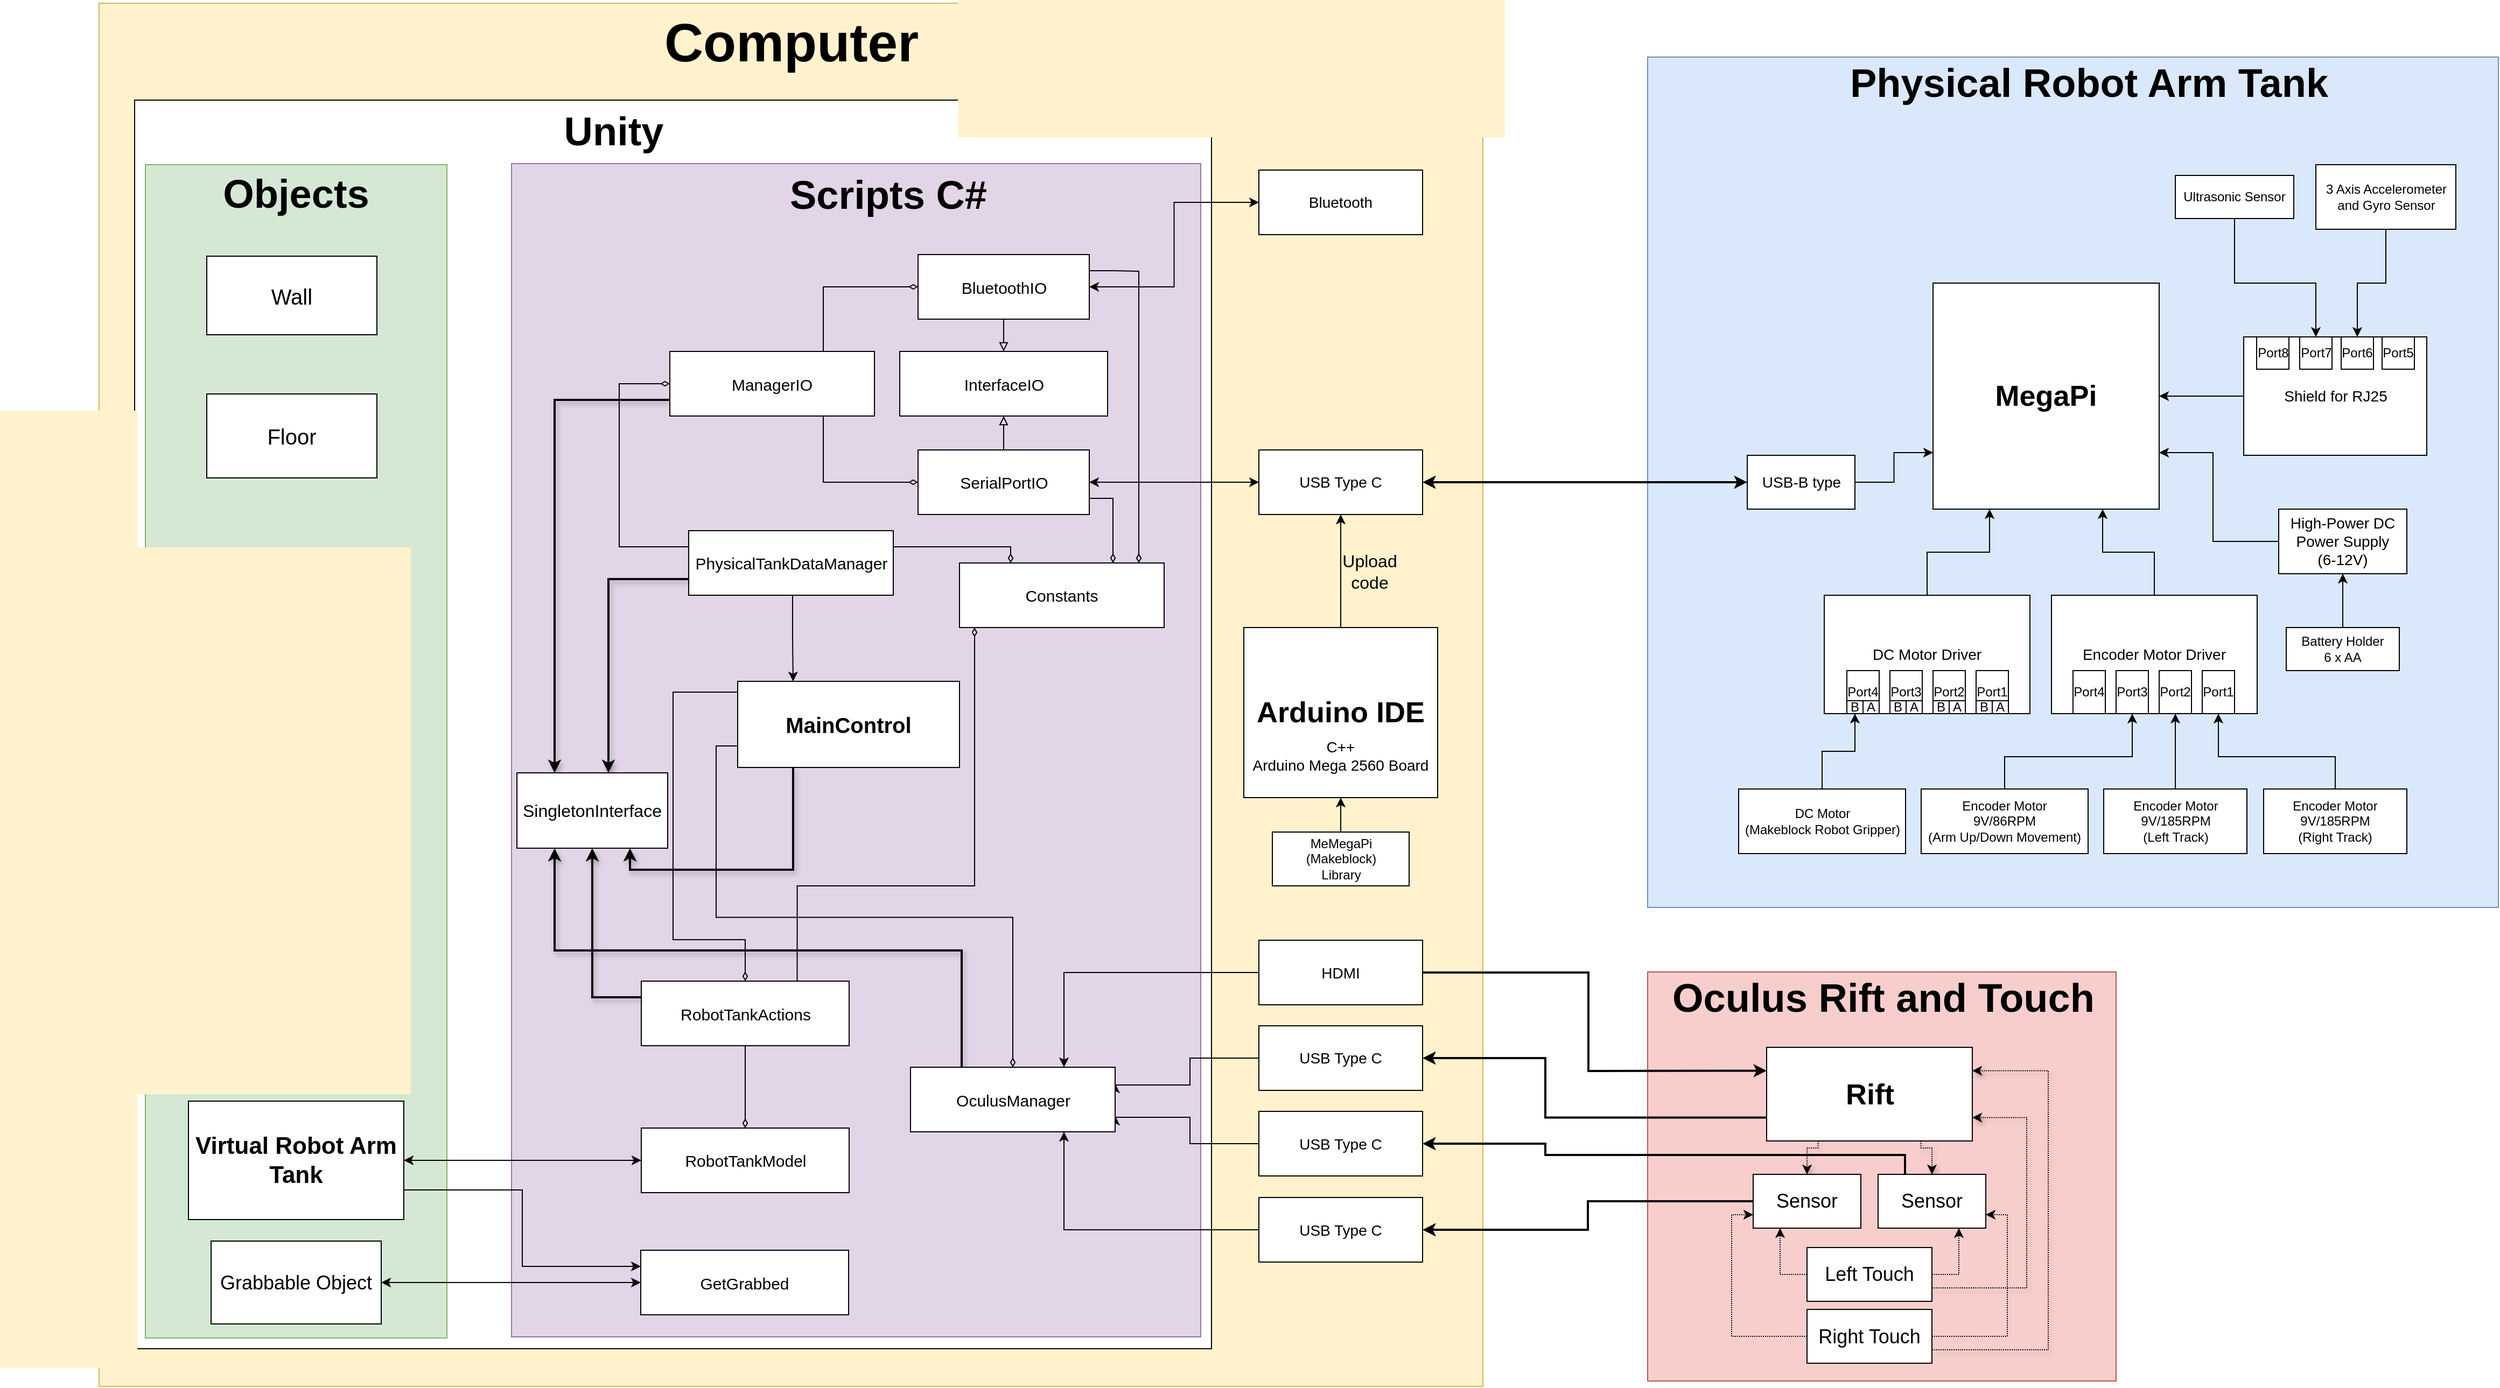 <mxfile version="13.1.3"><diagram id="ZtkuPc8oIdVvpGQawi5z" name="Page-1"><mxGraphModel dx="4223" dy="1670" grid="1" gridSize="10" guides="1" tooltips="1" connect="1" arrows="1" fold="1" page="1" pageScale="1" pageWidth="850" pageHeight="1100" math="0" shadow="0"><root><mxCell id="0"/><mxCell id="1" parent="0"/><mxCell id="pM2XGTTBJihwnkNe8BIH-6" value="" style="whiteSpace=wrap;html=1;aspect=fixed;labelBackgroundColor=none;labelBorderColor=none;fillColor=#dae8fc;strokeColor=#6c8ebf;" parent="1" vertex="1"><mxGeometry x="395" y="90" width="790" height="790" as="geometry"/></mxCell><mxCell id="pM2XGTTBJihwnkNe8BIH-5" value="&lt;font style=&quot;font-size: 27px;&quot;&gt;MegaPi&lt;/font&gt;" style="whiteSpace=wrap;html=1;align=center;fontStyle=1;fontSize=27;" parent="1" vertex="1"><mxGeometry x="660" y="300" width="210" height="210" as="geometry"/></mxCell><mxCell id="pM2XGTTBJihwnkNe8BIH-67" style="edgeStyle=orthogonalEdgeStyle;rounded=0;orthogonalLoop=1;jettySize=auto;html=1;entryX=0.5;entryY=0;entryDx=0;entryDy=0;fontSize=27;" parent="1" source="pM2XGTTBJihwnkNe8BIH-7" target="pM2XGTTBJihwnkNe8BIH-63" edge="1"><mxGeometry relative="1" as="geometry"><Array as="points"><mxPoint x="1081" y="300"/><mxPoint x="1054" y="300"/></Array></mxGeometry></mxCell><mxCell id="pM2XGTTBJihwnkNe8BIH-7" value="3 Axis Accelerometer and Gyro Sensor" style="whiteSpace=wrap;html=1;align=center;" parent="1" vertex="1"><mxGeometry x="1015.5" y="190" width="130" height="60" as="geometry"/></mxCell><mxCell id="pM2XGTTBJihwnkNe8BIH-8" value="Physical Robot Arm Tank" style="text;html=1;strokeColor=none;fillColor=none;align=center;verticalAlign=middle;whiteSpace=wrap;rounded=0;fontSize=37;fontStyle=1" parent="1" vertex="1"><mxGeometry x="550" y="90" width="510" height="50" as="geometry"/></mxCell><mxCell id="pM2XGTTBJihwnkNe8BIH-66" style="edgeStyle=orthogonalEdgeStyle;rounded=0;orthogonalLoop=1;jettySize=auto;html=1;entryX=0.5;entryY=0;entryDx=0;entryDy=0;fontSize=27;" parent="1" source="pM2XGTTBJihwnkNe8BIH-15" target="pM2XGTTBJihwnkNe8BIH-64" edge="1"><mxGeometry relative="1" as="geometry"><Array as="points"><mxPoint x="940" y="300"/><mxPoint x="1016" y="300"/></Array></mxGeometry></mxCell><mxCell id="pM2XGTTBJihwnkNe8BIH-15" value="&lt;font style=&quot;font-size: 12px;&quot;&gt;Ultrasonic Sensor&lt;/font&gt;" style="whiteSpace=wrap;html=1;align=center;fontSize=12;" parent="1" vertex="1"><mxGeometry x="885" y="200" width="110" height="40" as="geometry"/></mxCell><mxCell id="pM2XGTTBJihwnkNe8BIH-33" style="edgeStyle=orthogonalEdgeStyle;rounded=0;orthogonalLoop=1;jettySize=auto;html=1;entryX=0.5;entryY=1;entryDx=0;entryDy=0;fontSize=12;" parent="1" source="pM2XGTTBJihwnkNe8BIH-16" target="pM2XGTTBJihwnkNe8BIH-28" edge="1"><mxGeometry relative="1" as="geometry"/></mxCell><mxCell id="pM2XGTTBJihwnkNe8BIH-16" value="Encoder Motor 9V/185RPM&lt;br&gt;(Left Track)" style="whiteSpace=wrap;html=1;align=center;fontSize=12;" parent="1" vertex="1"><mxGeometry x="818.5" y="770" width="133" height="60" as="geometry"/></mxCell><mxCell id="pM2XGTTBJihwnkNe8BIH-31" style="edgeStyle=orthogonalEdgeStyle;rounded=0;orthogonalLoop=1;jettySize=auto;html=1;fontSize=12;" parent="1" source="pM2XGTTBJihwnkNe8BIH-17" target="pM2XGTTBJihwnkNe8BIH-27" edge="1"><mxGeometry relative="1" as="geometry"><Array as="points"><mxPoint x="1034" y="740"/><mxPoint x="925" y="740"/></Array></mxGeometry></mxCell><mxCell id="pM2XGTTBJihwnkNe8BIH-17" value="Encoder Motor 9V/185RPM&lt;br&gt;(Right Track)" style="whiteSpace=wrap;html=1;align=center;fontSize=12;" parent="1" vertex="1"><mxGeometry x="967" y="770" width="133" height="60" as="geometry"/></mxCell><mxCell id="pM2XGTTBJihwnkNe8BIH-32" style="edgeStyle=orthogonalEdgeStyle;rounded=0;orthogonalLoop=1;jettySize=auto;html=1;entryX=0.5;entryY=1;entryDx=0;entryDy=0;fontSize=12;" parent="1" source="pM2XGTTBJihwnkNe8BIH-18" target="pM2XGTTBJihwnkNe8BIH-29" edge="1"><mxGeometry relative="1" as="geometry"><Array as="points"><mxPoint x="727" y="740"/><mxPoint x="845" y="740"/></Array></mxGeometry></mxCell><mxCell id="pM2XGTTBJihwnkNe8BIH-18" value="Encoder Motor &lt;br&gt;9V/86RPM&lt;br&gt;(Arm Up/Down Movement)" style="whiteSpace=wrap;html=1;align=center;fontSize=12;" parent="1" vertex="1"><mxGeometry x="649" y="770" width="155" height="60" as="geometry"/></mxCell><mxCell id="pM2XGTTBJihwnkNe8BIH-69" style="edgeStyle=orthogonalEdgeStyle;rounded=0;orthogonalLoop=1;jettySize=auto;html=1;entryX=0.75;entryY=1;entryDx=0;entryDy=0;fontSize=27;" parent="1" source="pM2XGTTBJihwnkNe8BIH-22" target="pM2XGTTBJihwnkNe8BIH-5" edge="1"><mxGeometry relative="1" as="geometry"/></mxCell><mxCell id="pM2XGTTBJihwnkNe8BIH-22" value="Encoder Motor Driver" style="whiteSpace=wrap;html=1;align=center;fontSize=14;" parent="1" vertex="1"><mxGeometry x="770" y="590" width="191" height="110" as="geometry"/></mxCell><mxCell id="pM2XGTTBJihwnkNe8BIH-58" style="edgeStyle=orthogonalEdgeStyle;rounded=0;orthogonalLoop=1;jettySize=auto;html=1;entryX=0.5;entryY=1;entryDx=0;entryDy=0;fontSize=14;" parent="1" source="pM2XGTTBJihwnkNe8BIH-26" target="pM2XGTTBJihwnkNe8BIH-57" edge="1"><mxGeometry relative="1" as="geometry"/></mxCell><mxCell id="pM2XGTTBJihwnkNe8BIH-26" value="Battery Holder &lt;br style=&quot;font-size: 12px;&quot;&gt;6 x AA" style="whiteSpace=wrap;html=1;align=center;fontSize=12;" parent="1" vertex="1"><mxGeometry x="988" y="620" width="105" height="40" as="geometry"/></mxCell><mxCell id="pM2XGTTBJihwnkNe8BIH-27" value="Port1" style="whiteSpace=wrap;html=1;align=center;fontSize=12;" parent="1" vertex="1"><mxGeometry x="910" y="660" width="30" height="40" as="geometry"/></mxCell><mxCell id="pM2XGTTBJihwnkNe8BIH-28" value="Port2" style="whiteSpace=wrap;html=1;align=center;fontSize=12;" parent="1" vertex="1"><mxGeometry x="870" y="660" width="30" height="40" as="geometry"/></mxCell><mxCell id="pM2XGTTBJihwnkNe8BIH-29" value="Port3" style="whiteSpace=wrap;html=1;align=center;fontSize=12;" parent="1" vertex="1"><mxGeometry x="830" y="660" width="30" height="40" as="geometry"/></mxCell><mxCell id="pM2XGTTBJihwnkNe8BIH-30" value="Port4" style="whiteSpace=wrap;html=1;align=center;fontSize=12;" parent="1" vertex="1"><mxGeometry x="790" y="660" width="30" height="40" as="geometry"/></mxCell><mxCell id="pM2XGTTBJihwnkNe8BIH-68" style="edgeStyle=orthogonalEdgeStyle;rounded=0;orthogonalLoop=1;jettySize=auto;html=1;entryX=0.25;entryY=1;entryDx=0;entryDy=0;fontSize=27;" parent="1" source="pM2XGTTBJihwnkNe8BIH-34" target="pM2XGTTBJihwnkNe8BIH-5" edge="1"><mxGeometry relative="1" as="geometry"/></mxCell><mxCell id="pM2XGTTBJihwnkNe8BIH-34" value="DC Motor Driver" style="whiteSpace=wrap;html=1;align=center;fontSize=14;" parent="1" vertex="1"><mxGeometry x="559" y="590" width="191" height="110" as="geometry"/></mxCell><mxCell id="pM2XGTTBJihwnkNe8BIH-56" style="edgeStyle=orthogonalEdgeStyle;rounded=0;orthogonalLoop=1;jettySize=auto;html=1;entryX=0.5;entryY=1;entryDx=0;entryDy=0;fontSize=14;" parent="1" source="pM2XGTTBJihwnkNe8BIH-35" target="pM2XGTTBJihwnkNe8BIH-51" edge="1"><mxGeometry relative="1" as="geometry"/></mxCell><mxCell id="pM2XGTTBJihwnkNe8BIH-35" value="DC Motor &lt;br&gt;(Makeblock Robot Gripper)" style="whiteSpace=wrap;html=1;align=center;fontSize=12;" parent="1" vertex="1"><mxGeometry x="479.5" y="770" width="155" height="60" as="geometry"/></mxCell><mxCell id="pM2XGTTBJihwnkNe8BIH-36" value="Port1" style="whiteSpace=wrap;html=1;align=center;fontSize=12;" parent="1" vertex="1"><mxGeometry x="700" y="660" width="30" height="40" as="geometry"/></mxCell><mxCell id="pM2XGTTBJihwnkNe8BIH-37" value="Port2" style="whiteSpace=wrap;html=1;align=center;fontSize=12;" parent="1" vertex="1"><mxGeometry x="660" y="660" width="30" height="40" as="geometry"/></mxCell><mxCell id="pM2XGTTBJihwnkNe8BIH-38" value="Port3" style="whiteSpace=wrap;html=1;align=center;fontSize=12;" parent="1" vertex="1"><mxGeometry x="620" y="660" width="30" height="40" as="geometry"/></mxCell><mxCell id="pM2XGTTBJihwnkNe8BIH-39" value="Port4" style="whiteSpace=wrap;html=1;align=center;fontSize=12;" parent="1" vertex="1"><mxGeometry x="580" y="660" width="30" height="40" as="geometry"/></mxCell><mxCell id="pM2XGTTBJihwnkNe8BIH-43" value="A" style="whiteSpace=wrap;html=1;align=center;fontSize=12;" parent="1" vertex="1"><mxGeometry x="635" y="688" width="15" height="12" as="geometry"/></mxCell><mxCell id="pM2XGTTBJihwnkNe8BIH-49" value="B" style="whiteSpace=wrap;html=1;align=center;fontSize=12;" parent="1" vertex="1"><mxGeometry x="620" y="688" width="15" height="12" as="geometry"/></mxCell><mxCell id="pM2XGTTBJihwnkNe8BIH-50" value="A" style="whiteSpace=wrap;html=1;align=center;fontSize=12;" parent="1" vertex="1"><mxGeometry x="595" y="688" width="15" height="12" as="geometry"/></mxCell><mxCell id="pM2XGTTBJihwnkNe8BIH-51" value="B" style="whiteSpace=wrap;html=1;align=center;fontSize=12;" parent="1" vertex="1"><mxGeometry x="580" y="688" width="15" height="12" as="geometry"/></mxCell><mxCell id="pM2XGTTBJihwnkNe8BIH-52" value="A" style="whiteSpace=wrap;html=1;align=center;fontSize=12;" parent="1" vertex="1"><mxGeometry x="675" y="688" width="15" height="12" as="geometry"/></mxCell><mxCell id="pM2XGTTBJihwnkNe8BIH-53" value="B" style="whiteSpace=wrap;html=1;align=center;fontSize=12;" parent="1" vertex="1"><mxGeometry x="660" y="688" width="15" height="12" as="geometry"/></mxCell><mxCell id="pM2XGTTBJihwnkNe8BIH-54" value="A" style="whiteSpace=wrap;html=1;align=center;fontSize=12;" parent="1" vertex="1"><mxGeometry x="715" y="688" width="15" height="12" as="geometry"/></mxCell><mxCell id="pM2XGTTBJihwnkNe8BIH-55" value="B" style="whiteSpace=wrap;html=1;align=center;fontSize=12;" parent="1" vertex="1"><mxGeometry x="700" y="688" width="15" height="12" as="geometry"/></mxCell><mxCell id="pM2XGTTBJihwnkNe8BIH-70" style="edgeStyle=orthogonalEdgeStyle;rounded=0;orthogonalLoop=1;jettySize=auto;html=1;entryX=1;entryY=0.75;entryDx=0;entryDy=0;fontSize=27;" parent="1" source="pM2XGTTBJihwnkNe8BIH-57" target="pM2XGTTBJihwnkNe8BIH-5" edge="1"><mxGeometry relative="1" as="geometry"><Array as="points"><mxPoint x="920" y="540"/><mxPoint x="920" y="458"/></Array></mxGeometry></mxCell><mxCell id="pM2XGTTBJihwnkNe8BIH-57" value="High-Power DC&lt;br&gt;Power Supply &lt;br&gt;(6-12V)" style="whiteSpace=wrap;html=1;align=center;fontSize=14;" parent="1" vertex="1"><mxGeometry x="981" y="510" width="119" height="60" as="geometry"/></mxCell><mxCell id="pM2XGTTBJihwnkNe8BIH-71" style="edgeStyle=orthogonalEdgeStyle;rounded=0;orthogonalLoop=1;jettySize=auto;html=1;entryX=1;entryY=0.5;entryDx=0;entryDy=0;fontSize=27;" parent="1" source="pM2XGTTBJihwnkNe8BIH-59" target="pM2XGTTBJihwnkNe8BIH-5" edge="1"><mxGeometry relative="1" as="geometry"/></mxCell><mxCell id="pM2XGTTBJihwnkNe8BIH-59" value="Shield for RJ25" style="whiteSpace=wrap;html=1;align=center;fontSize=14;" parent="1" vertex="1"><mxGeometry x="948.5" y="350" width="170" height="110" as="geometry"/></mxCell><mxCell id="pM2XGTTBJihwnkNe8BIH-61" value="Port5" style="whiteSpace=wrap;html=1;align=center;fontSize=12;" parent="1" vertex="1"><mxGeometry x="1077" y="350" width="30" height="30" as="geometry"/></mxCell><mxCell id="pM2XGTTBJihwnkNe8BIH-63" value="Port6" style="whiteSpace=wrap;html=1;align=center;fontSize=12;" parent="1" vertex="1"><mxGeometry x="1039" y="350" width="30" height="30" as="geometry"/></mxCell><mxCell id="pM2XGTTBJihwnkNe8BIH-64" value="Port7" style="whiteSpace=wrap;html=1;align=center;fontSize=12;" parent="1" vertex="1"><mxGeometry x="1000.5" y="350" width="30" height="30" as="geometry"/></mxCell><mxCell id="pM2XGTTBJihwnkNe8BIH-65" value="Port8" style="whiteSpace=wrap;html=1;align=center;fontSize=12;" parent="1" vertex="1"><mxGeometry x="960.5" y="350" width="30" height="30" as="geometry"/></mxCell><mxCell id="pM2XGTTBJihwnkNe8BIH-75" style="edgeStyle=orthogonalEdgeStyle;rounded=0;orthogonalLoop=1;jettySize=auto;html=1;entryX=0;entryY=0.75;entryDx=0;entryDy=0;fontSize=27;" parent="1" source="pM2XGTTBJihwnkNe8BIH-73" target="pM2XGTTBJihwnkNe8BIH-5" edge="1"><mxGeometry relative="1" as="geometry"/></mxCell><mxCell id="pM2XGTTBJihwnkNe8BIH-73" value="USB-B type" style="whiteSpace=wrap;html=1;align=center;fontSize=14;" parent="1" vertex="1"><mxGeometry x="487.5" y="460" width="100" height="50" as="geometry"/></mxCell><mxCell id="pM2XGTTBJihwnkNe8BIH-79" value="" style="whiteSpace=wrap;html=1;aspect=fixed;fillColor=#fff2cc;strokeColor=#d6b656;" parent="1" vertex="1"><mxGeometry x="-1043" y="40" width="1285" height="1285" as="geometry"/></mxCell><mxCell id="pM2XGTTBJihwnkNe8BIH-86" style="rounded=0;orthogonalLoop=1;jettySize=auto;html=1;entryX=0;entryY=0.5;entryDx=0;entryDy=0;fontSize=14;strokeColor=#000000;strokeWidth=2;elbow=vertical;shadow=0;comic=0;jumpStyle=none;startArrow=classic;startFill=1;" parent="1" source="pM2XGTTBJihwnkNe8BIH-83" target="pM2XGTTBJihwnkNe8BIH-73" edge="1"><mxGeometry relative="1" as="geometry"/></mxCell><mxCell id="pM2XGTTBJihwnkNe8BIH-95" value="" style="rounded=0;whiteSpace=wrap;html=1;fontSize=37;fillColor=#f8cecc;strokeColor=#b85450;" parent="1" vertex="1"><mxGeometry x="395" y="940" width="435" height="380" as="geometry"/></mxCell><mxCell id="pM2XGTTBJihwnkNe8BIH-97" value="Oculus Rift and Touch" style="text;html=1;strokeColor=none;fillColor=none;align=center;verticalAlign=middle;whiteSpace=wrap;rounded=0;fontSize=37;fontStyle=1" parent="1" vertex="1"><mxGeometry x="358.5" y="940" width="510" height="50" as="geometry"/></mxCell><mxCell id="pM2XGTTBJihwnkNe8BIH-104" style="edgeStyle=orthogonalEdgeStyle;rounded=0;comic=0;jumpStyle=none;orthogonalLoop=1;jettySize=auto;html=1;exitX=0;exitY=0.75;exitDx=0;exitDy=0;entryX=1;entryY=0.5;entryDx=0;entryDy=0;shadow=0;startArrow=none;startFill=0;strokeColor=#000000;strokeWidth=2;fontSize=23;" parent="1" source="pM2XGTTBJihwnkNe8BIH-100" target="pM2XGTTBJihwnkNe8BIH-92" edge="1"><mxGeometry relative="1" as="geometry"><Array as="points"><mxPoint x="300" y="1075"/><mxPoint x="300" y="1020"/></Array></mxGeometry></mxCell><mxCell id="pM2XGTTBJihwnkNe8BIH-112" style="edgeStyle=orthogonalEdgeStyle;rounded=0;comic=0;jumpStyle=none;orthogonalLoop=1;jettySize=auto;html=1;exitX=0;exitY=0.25;exitDx=0;exitDy=0;entryX=1;entryY=0.5;entryDx=0;entryDy=0;shadow=0;startArrow=classic;startFill=1;strokeColor=#000000;strokeWidth=2;fontSize=23;endArrow=none;endFill=0;" parent="1" source="pM2XGTTBJihwnkNe8BIH-100" target="pM2XGTTBJihwnkNe8BIH-98" edge="1"><mxGeometry relative="1" as="geometry"><Array as="points"><mxPoint x="470" y="1032"/><mxPoint x="340" y="1032"/><mxPoint x="340" y="941"/></Array></mxGeometry></mxCell><mxCell id="pM2XGTTBJihwnkNe8BIH-114" style="edgeStyle=orthogonalEdgeStyle;rounded=0;comic=0;jumpStyle=none;orthogonalLoop=1;jettySize=auto;html=1;exitX=0.25;exitY=1;exitDx=0;exitDy=0;shadow=1;startArrow=none;startFill=0;strokeColor=#000000;strokeWidth=1;fontSize=23;dashed=1;dashPattern=1 1;" parent="1" source="pM2XGTTBJihwnkNe8BIH-100" target="pM2XGTTBJihwnkNe8BIH-102" edge="1"><mxGeometry relative="1" as="geometry"><Array as="points"><mxPoint x="553" y="1103.5"/><mxPoint x="543" y="1103.5"/></Array></mxGeometry></mxCell><mxCell id="pM2XGTTBJihwnkNe8BIH-115" style="edgeStyle=orthogonalEdgeStyle;rounded=0;comic=0;jumpStyle=none;orthogonalLoop=1;jettySize=auto;html=1;exitX=0.75;exitY=1;exitDx=0;exitDy=0;shadow=1;startArrow=none;startFill=0;strokeColor=#000000;strokeWidth=1;fontSize=23;dashed=1;dashPattern=1 1;" parent="1" source="pM2XGTTBJihwnkNe8BIH-100" target="pM2XGTTBJihwnkNe8BIH-101" edge="1"><mxGeometry relative="1" as="geometry"><Array as="points"><mxPoint x="649" y="1103.5"/><mxPoint x="659" y="1103.5"/></Array></mxGeometry></mxCell><mxCell id="pM2XGTTBJihwnkNe8BIH-100" value="Rift" style="whiteSpace=wrap;html=1;align=center;fontSize=27;fontStyle=1" parent="1" vertex="1"><mxGeometry x="505.5" y="1010" width="191" height="87" as="geometry"/></mxCell><mxCell id="pM2XGTTBJihwnkNe8BIH-128" style="edgeStyle=orthogonalEdgeStyle;rounded=0;comic=0;jumpStyle=none;orthogonalLoop=1;jettySize=auto;html=1;exitX=0.25;exitY=0;exitDx=0;exitDy=0;entryX=1;entryY=0.5;entryDx=0;entryDy=0;shadow=0;startArrow=none;startFill=0;strokeColor=#000000;strokeWidth=2;fontSize=23;" parent="1" source="pM2XGTTBJihwnkNe8BIH-101" target="pM2XGTTBJihwnkNe8BIH-94" edge="1"><mxGeometry relative="1" as="geometry"><Array as="points"><mxPoint x="634" y="1110"/><mxPoint x="300" y="1110"/><mxPoint x="300" y="1100"/></Array></mxGeometry></mxCell><mxCell id="pM2XGTTBJihwnkNe8BIH-101" value="Sensor" style="whiteSpace=wrap;html=1;align=center;fontSize=18;" parent="1" vertex="1"><mxGeometry x="609" y="1128" width="100" height="50" as="geometry"/></mxCell><mxCell id="pM2XGTTBJihwnkNe8BIH-116" style="edgeStyle=orthogonalEdgeStyle;rounded=0;comic=0;jumpStyle=none;orthogonalLoop=1;jettySize=auto;html=1;exitX=0;exitY=0.5;exitDx=0;exitDy=0;entryX=1;entryY=0.5;entryDx=0;entryDy=0;shadow=0;startArrow=none;startFill=0;strokeColor=#000000;strokeWidth=2;fontSize=23;" parent="1" source="pM2XGTTBJihwnkNe8BIH-102" target="pM2XGTTBJihwnkNe8BIH-93" edge="1"><mxGeometry relative="1" as="geometry"/></mxCell><mxCell id="pM2XGTTBJihwnkNe8BIH-102" value="Sensor" style="whiteSpace=wrap;html=1;align=center;fontSize=18;" parent="1" vertex="1"><mxGeometry x="493" y="1128" width="100" height="50" as="geometry"/></mxCell><mxCell id="pM2XGTTBJihwnkNe8BIH-124" style="edgeStyle=orthogonalEdgeStyle;rounded=0;comic=0;jumpStyle=none;orthogonalLoop=1;jettySize=auto;html=1;entryX=0.25;entryY=1;entryDx=0;entryDy=0;shadow=0;startArrow=none;startFill=0;strokeColor=#000000;strokeWidth=1;fontSize=23;dashed=1;dashPattern=1 1;" parent="1" source="pM2XGTTBJihwnkNe8BIH-118" target="pM2XGTTBJihwnkNe8BIH-102" edge="1"><mxGeometry relative="1" as="geometry"><Array as="points"><mxPoint x="518" y="1220.5"/></Array></mxGeometry></mxCell><mxCell id="pM2XGTTBJihwnkNe8BIH-125" style="edgeStyle=orthogonalEdgeStyle;rounded=0;comic=0;jumpStyle=none;orthogonalLoop=1;jettySize=auto;html=1;entryX=0.75;entryY=1;entryDx=0;entryDy=0;shadow=0;startArrow=none;startFill=0;strokeColor=#000000;strokeWidth=1;fontSize=23;dashed=1;dashPattern=1 1;" parent="1" source="pM2XGTTBJihwnkNe8BIH-118" target="pM2XGTTBJihwnkNe8BIH-101" edge="1"><mxGeometry relative="1" as="geometry"><Array as="points"><mxPoint x="684" y="1221.5"/></Array></mxGeometry></mxCell><mxCell id="pM2XGTTBJihwnkNe8BIH-126" style="edgeStyle=orthogonalEdgeStyle;rounded=0;comic=0;jumpStyle=none;orthogonalLoop=1;jettySize=auto;html=1;exitX=1;exitY=0.75;exitDx=0;exitDy=0;entryX=1;entryY=0.75;entryDx=0;entryDy=0;shadow=1;startArrow=none;startFill=0;strokeColor=#000000;strokeWidth=1;fontSize=23;dashed=1;dashPattern=1 1;" parent="1" source="pM2XGTTBJihwnkNe8BIH-118" target="pM2XGTTBJihwnkNe8BIH-100" edge="1"><mxGeometry relative="1" as="geometry"><Array as="points"><mxPoint x="747" y="1233.5"/><mxPoint x="747" y="1075.5"/></Array></mxGeometry></mxCell><mxCell id="pM2XGTTBJihwnkNe8BIH-118" value="Left Touch" style="whiteSpace=wrap;html=1;align=center;fontSize=18;" parent="1" vertex="1"><mxGeometry x="543" y="1196" width="116" height="50" as="geometry"/></mxCell><mxCell id="pM2XGTTBJihwnkNe8BIH-122" style="edgeStyle=orthogonalEdgeStyle;rounded=0;comic=0;jumpStyle=none;orthogonalLoop=1;jettySize=auto;html=1;entryX=1;entryY=0.75;entryDx=0;entryDy=0;shadow=0;startArrow=none;startFill=0;strokeColor=#000000;strokeWidth=1;fontSize=23;dashed=1;dashPattern=1 1;" parent="1" source="pM2XGTTBJihwnkNe8BIH-121" target="pM2XGTTBJihwnkNe8BIH-101" edge="1"><mxGeometry relative="1" as="geometry"><Array as="points"><mxPoint x="729" y="1278.5"/><mxPoint x="729" y="1165.5"/></Array></mxGeometry></mxCell><mxCell id="pM2XGTTBJihwnkNe8BIH-123" style="edgeStyle=orthogonalEdgeStyle;rounded=0;comic=0;jumpStyle=none;orthogonalLoop=1;jettySize=auto;html=1;entryX=0;entryY=0.75;entryDx=0;entryDy=0;shadow=0;startArrow=none;startFill=0;strokeColor=#000000;strokeWidth=1;fontSize=23;dashed=1;dashPattern=1 1;" parent="1" source="pM2XGTTBJihwnkNe8BIH-121" target="pM2XGTTBJihwnkNe8BIH-102" edge="1"><mxGeometry relative="1" as="geometry"><Array as="points"><mxPoint x="473" y="1278.5"/><mxPoint x="473" y="1165.5"/></Array></mxGeometry></mxCell><mxCell id="pM2XGTTBJihwnkNe8BIH-127" style="edgeStyle=orthogonalEdgeStyle;rounded=0;comic=0;jumpStyle=none;orthogonalLoop=1;jettySize=auto;html=1;exitX=1;exitY=0.75;exitDx=0;exitDy=0;entryX=1;entryY=0.25;entryDx=0;entryDy=0;shadow=1;startArrow=none;startFill=0;strokeColor=#000000;strokeWidth=1;fontSize=23;dashed=1;dashPattern=1 1;" parent="1" source="pM2XGTTBJihwnkNe8BIH-121" target="pM2XGTTBJihwnkNe8BIH-100" edge="1"><mxGeometry relative="1" as="geometry"><Array as="points"><mxPoint x="767" y="1290.5"/><mxPoint x="767" y="1031.5"/></Array></mxGeometry></mxCell><mxCell id="pM2XGTTBJihwnkNe8BIH-121" value="Right Touch" style="whiteSpace=wrap;html=1;align=center;fontSize=18;" parent="1" vertex="1"><mxGeometry x="543" y="1253.5" width="116" height="50" as="geometry"/></mxCell><mxCell id="pM2XGTTBJihwnkNe8BIH-147" value="" style="rounded=0;whiteSpace=wrap;html=1;fontSize=16;" parent="1" vertex="1"><mxGeometry x="-1010" y="130" width="1000" height="1160" as="geometry"/></mxCell><mxCell id="pM2XGTTBJihwnkNe8BIH-148" value="Computer" style="text;html=1;strokeColor=none;fillColor=none;align=center;verticalAlign=middle;whiteSpace=wrap;rounded=0;fontSize=50;fontStyle=1" parent="1" vertex="1"><mxGeometry x="-680.5" y="37" width="560" height="78" as="geometry"/></mxCell><mxCell id="pM2XGTTBJihwnkNe8BIH-149" value="Unity" style="text;html=1;strokeColor=none;fillColor=none;align=center;verticalAlign=middle;whiteSpace=wrap;rounded=0;fontSize=37;fontStyle=1" parent="1" vertex="1"><mxGeometry x="-840" y="130" width="550" height="60" as="geometry"/></mxCell><mxCell id="-z4W4mjomWV5HzV91N1e-25" value="" style="rounded=0;whiteSpace=wrap;html=1;fontSize=18;fillColor=#d5e8d4;strokeColor=#82b366;" parent="1" vertex="1"><mxGeometry x="-1000" y="190" width="280" height="1090" as="geometry"/></mxCell><mxCell id="-z4W4mjomWV5HzV91N1e-26" value="Objects" style="text;html=1;strokeColor=none;fillColor=none;align=center;verticalAlign=middle;whiteSpace=wrap;rounded=0;fontSize=37;fontStyle=1" parent="1" vertex="1"><mxGeometry x="-1135" y="187.5" width="550" height="60" as="geometry"/></mxCell><mxCell id="-z4W4mjomWV5HzV91N1e-28" value="" style="rounded=0;whiteSpace=wrap;html=1;fontSize=18;fillColor=#e1d5e7;strokeColor=#9673a6;" parent="1" vertex="1"><mxGeometry x="-660" y="189" width="640" height="1090" as="geometry"/></mxCell><mxCell id="pM2XGTTBJihwnkNe8BIH-81" value="Bluetooth" style="whiteSpace=wrap;html=1;align=center;fontSize=14;" parent="1" vertex="1"><mxGeometry x="34" y="195" width="152" height="60" as="geometry"/></mxCell><mxCell id="pM2XGTTBJihwnkNe8BIH-83" value="USB Type C" style="whiteSpace=wrap;html=1;align=center;fontSize=14;" parent="1" vertex="1"><mxGeometry x="34" y="455" width="152" height="60" as="geometry"/></mxCell><mxCell id="pM2XGTTBJihwnkNe8BIH-92" value="USB Type C" style="whiteSpace=wrap;html=1;align=center;fontSize=14;" parent="1" vertex="1"><mxGeometry x="34" y="990" width="152" height="60" as="geometry"/></mxCell><mxCell id="pM2XGTTBJihwnkNe8BIH-93" value="USB Type C" style="whiteSpace=wrap;html=1;align=center;fontSize=14;" parent="1" vertex="1"><mxGeometry x="34" y="1149.5" width="152" height="60" as="geometry"/></mxCell><mxCell id="pM2XGTTBJihwnkNe8BIH-94" value="USB Type C" style="whiteSpace=wrap;html=1;align=center;fontSize=14;" parent="1" vertex="1"><mxGeometry x="34" y="1069.5" width="152" height="60" as="geometry"/></mxCell><mxCell id="pM2XGTTBJihwnkNe8BIH-98" value="HDMI" style="whiteSpace=wrap;html=1;align=center;fontSize=14;" parent="1" vertex="1"><mxGeometry x="34" y="910.5" width="152" height="60" as="geometry"/></mxCell><mxCell id="pM2XGTTBJihwnkNe8BIH-144" style="edgeStyle=orthogonalEdgeStyle;rounded=0;comic=0;jumpStyle=none;orthogonalLoop=1;jettySize=auto;html=1;entryX=0.5;entryY=1;entryDx=0;entryDy=0;shadow=0;startArrow=none;startFill=0;endArrow=classic;endFill=1;strokeColor=#000000;strokeWidth=1;fontSize=27;" parent="1" source="pM2XGTTBJihwnkNe8BIH-143" target="pM2XGTTBJihwnkNe8BIH-83" edge="1"><mxGeometry relative="1" as="geometry"/></mxCell><mxCell id="pM2XGTTBJihwnkNe8BIH-143" value="&lt;font style=&quot;font-size: 27px;&quot;&gt;Arduino IDE&lt;/font&gt;" style="whiteSpace=wrap;html=1;align=center;fontStyle=1;fontSize=27;" parent="1" vertex="1"><mxGeometry x="20" y="620" width="180" height="158" as="geometry"/></mxCell><mxCell id="pM2XGTTBJihwnkNe8BIH-146" value="Upload code" style="text;html=1;strokeColor=none;fillColor=none;align=center;verticalAlign=middle;whiteSpace=wrap;rounded=0;fontSize=16;fontStyle=0" parent="1" vertex="1"><mxGeometry x="110" y="545" width="54" height="45" as="geometry"/></mxCell><mxCell id="-z4W4mjomWV5HzV91N1e-2" style="edgeStyle=orthogonalEdgeStyle;rounded=0;orthogonalLoop=1;jettySize=auto;html=1;entryX=0.5;entryY=1;entryDx=0;entryDy=0;fontSize=12;" parent="1" source="-z4W4mjomWV5HzV91N1e-1" target="pM2XGTTBJihwnkNe8BIH-143" edge="1"><mxGeometry relative="1" as="geometry"/></mxCell><mxCell id="-z4W4mjomWV5HzV91N1e-1" value="MeMegaPi (Makeblock)&lt;br style=&quot;font-size: 12px;&quot;&gt;Library" style="whiteSpace=wrap;html=1;align=center;fontSize=12;" parent="1" vertex="1"><mxGeometry x="46.5" y="810" width="127" height="50" as="geometry"/></mxCell><mxCell id="-z4W4mjomWV5HzV91N1e-3" value="C++&lt;br style=&quot;font-size: 14px;&quot;&gt;Arduino Mega 2560 Board" style="text;html=1;strokeColor=none;fillColor=none;align=center;verticalAlign=middle;whiteSpace=wrap;rounded=0;fontSize=14;" parent="1" vertex="1"><mxGeometry x="24" y="721" width="172" height="35" as="geometry"/></mxCell><mxCell id="-z4W4mjomWV5HzV91N1e-4" value="InterfaceIO" style="whiteSpace=wrap;html=1;align=center;fontSize=15;" parent="1" vertex="1"><mxGeometry x="-299.5" y="363.5" width="193" height="60" as="geometry"/></mxCell><mxCell id="-z4W4mjomWV5HzV91N1e-8" style="edgeStyle=orthogonalEdgeStyle;rounded=0;orthogonalLoop=1;jettySize=auto;html=1;entryX=0;entryY=0.5;entryDx=0;entryDy=0;fontSize=12;startArrow=classic;startFill=1;" parent="1" source="-z4W4mjomWV5HzV91N1e-5" target="pM2XGTTBJihwnkNe8BIH-81" edge="1"><mxGeometry relative="1" as="geometry"/></mxCell><mxCell id="-z4W4mjomWV5HzV91N1e-11" style="edgeStyle=orthogonalEdgeStyle;rounded=0;orthogonalLoop=1;jettySize=auto;html=1;entryX=0.5;entryY=0;entryDx=0;entryDy=0;fontSize=12;endArrow=block;endFill=0;" parent="1" source="-z4W4mjomWV5HzV91N1e-5" target="-z4W4mjomWV5HzV91N1e-4" edge="1"><mxGeometry relative="1" as="geometry"/></mxCell><mxCell id="-z4W4mjomWV5HzV91N1e-5" value="BluetoothIO" style="whiteSpace=wrap;html=1;align=center;fontSize=15;" parent="1" vertex="1"><mxGeometry x="-282.5" y="273.5" width="159" height="60" as="geometry"/></mxCell><mxCell id="-z4W4mjomWV5HzV91N1e-9" style="edgeStyle=orthogonalEdgeStyle;rounded=0;orthogonalLoop=1;jettySize=auto;html=1;entryX=0;entryY=0.5;entryDx=0;entryDy=0;fontSize=12;startArrow=classic;startFill=1;" parent="1" source="-z4W4mjomWV5HzV91N1e-6" target="pM2XGTTBJihwnkNe8BIH-83" edge="1"><mxGeometry relative="1" as="geometry"/></mxCell><mxCell id="-z4W4mjomWV5HzV91N1e-10" style="edgeStyle=orthogonalEdgeStyle;rounded=0;orthogonalLoop=1;jettySize=auto;html=1;entryX=0.5;entryY=1;entryDx=0;entryDy=0;fontSize=12;endArrow=block;endFill=0;" parent="1" source="-z4W4mjomWV5HzV91N1e-6" target="-z4W4mjomWV5HzV91N1e-4" edge="1"><mxGeometry relative="1" as="geometry"/></mxCell><mxCell id="-z4W4mjomWV5HzV91N1e-6" value="SerialPortIO" style="whiteSpace=wrap;html=1;align=center;fontSize=15;" parent="1" vertex="1"><mxGeometry x="-282.5" y="455" width="159" height="60" as="geometry"/></mxCell><mxCell id="-z4W4mjomWV5HzV91N1e-75" style="edgeStyle=orthogonalEdgeStyle;rounded=0;orthogonalLoop=1;jettySize=auto;html=1;exitX=0.25;exitY=1;exitDx=0;exitDy=0;shadow=1;startArrow=none;startFill=0;endArrow=classic;endFill=1;strokeWidth=2;fontSize=16;entryX=0.75;entryY=1;entryDx=0;entryDy=0;" parent="1" source="-z4W4mjomWV5HzV91N1e-12" target="-z4W4mjomWV5HzV91N1e-48" edge="1"><mxGeometry relative="1" as="geometry"/></mxCell><mxCell id="-z4W4mjomWV5HzV91N1e-12" value="MainControl" style="whiteSpace=wrap;html=1;align=center;fontSize=20;fontStyle=1" parent="1" vertex="1"><mxGeometry x="-450" y="670" width="206" height="80" as="geometry"/></mxCell><mxCell id="-z4W4mjomWV5HzV91N1e-15" style="edgeStyle=orthogonalEdgeStyle;rounded=0;orthogonalLoop=1;jettySize=auto;html=1;exitX=0.75;exitY=1;exitDx=0;exitDy=0;entryX=0;entryY=0.5;entryDx=0;entryDy=0;startArrow=none;startFill=0;endArrow=diamondThin;endFill=0;fontSize=18;" parent="1" source="-z4W4mjomWV5HzV91N1e-13" target="-z4W4mjomWV5HzV91N1e-6" edge="1"><mxGeometry relative="1" as="geometry"/></mxCell><mxCell id="-z4W4mjomWV5HzV91N1e-16" style="edgeStyle=orthogonalEdgeStyle;rounded=0;orthogonalLoop=1;jettySize=auto;html=1;exitX=0.75;exitY=0;exitDx=0;exitDy=0;entryX=0;entryY=0.5;entryDx=0;entryDy=0;startArrow=none;startFill=0;endArrow=diamondThin;endFill=0;fontSize=18;" parent="1" source="-z4W4mjomWV5HzV91N1e-13" target="-z4W4mjomWV5HzV91N1e-5" edge="1"><mxGeometry relative="1" as="geometry"/></mxCell><mxCell id="-z4W4mjomWV5HzV91N1e-73" style="edgeStyle=orthogonalEdgeStyle;rounded=0;orthogonalLoop=1;jettySize=auto;html=1;exitX=0;exitY=0.75;exitDx=0;exitDy=0;shadow=1;startArrow=none;startFill=0;endArrow=classic;endFill=1;fontSize=16;strokeWidth=2;" parent="1" source="-z4W4mjomWV5HzV91N1e-13" target="-z4W4mjomWV5HzV91N1e-48" edge="1"><mxGeometry relative="1" as="geometry"><Array as="points"><mxPoint x="-620" y="409"/></Array></mxGeometry></mxCell><mxCell id="-z4W4mjomWV5HzV91N1e-13" value="ManagerIO" style="whiteSpace=wrap;html=1;align=center;fontSize=15;" parent="1" vertex="1"><mxGeometry x="-513" y="363.5" width="190" height="60" as="geometry"/></mxCell><mxCell id="-z4W4mjomWV5HzV91N1e-20" style="edgeStyle=orthogonalEdgeStyle;rounded=0;orthogonalLoop=1;jettySize=auto;html=1;exitX=0.75;exitY=0;exitDx=0;exitDy=0;entryX=0;entryY=0.5;entryDx=0;entryDy=0;startArrow=classic;startFill=1;endArrow=none;endFill=0;fontSize=18;" parent="1" source="-z4W4mjomWV5HzV91N1e-18" target="pM2XGTTBJihwnkNe8BIH-98" edge="1"><mxGeometry relative="1" as="geometry"/></mxCell><mxCell id="-z4W4mjomWV5HzV91N1e-21" style="edgeStyle=orthogonalEdgeStyle;rounded=0;orthogonalLoop=1;jettySize=auto;html=1;exitX=0.75;exitY=1;exitDx=0;exitDy=0;entryX=0;entryY=0.5;entryDx=0;entryDy=0;startArrow=classic;startFill=1;endArrow=none;endFill=0;fontSize=18;" parent="1" source="-z4W4mjomWV5HzV91N1e-18" target="pM2XGTTBJihwnkNe8BIH-93" edge="1"><mxGeometry relative="1" as="geometry"/></mxCell><mxCell id="-z4W4mjomWV5HzV91N1e-22" style="edgeStyle=orthogonalEdgeStyle;rounded=0;orthogonalLoop=1;jettySize=auto;html=1;exitX=1;exitY=0.75;exitDx=0;exitDy=0;entryX=0;entryY=0.5;entryDx=0;entryDy=0;startArrow=classic;startFill=1;endArrow=none;endFill=0;fontSize=18;" parent="1" source="-z4W4mjomWV5HzV91N1e-18" target="pM2XGTTBJihwnkNe8BIH-94" edge="1"><mxGeometry relative="1" as="geometry"><Array as="points"><mxPoint x="-99" y="1075"/><mxPoint x="-30" y="1075"/><mxPoint x="-30" y="1099"/></Array></mxGeometry></mxCell><mxCell id="-z4W4mjomWV5HzV91N1e-23" style="edgeStyle=orthogonalEdgeStyle;rounded=0;orthogonalLoop=1;jettySize=auto;html=1;exitX=1;exitY=0.25;exitDx=0;exitDy=0;entryX=0;entryY=0.5;entryDx=0;entryDy=0;startArrow=classic;startFill=1;endArrow=none;endFill=0;fontSize=18;" parent="1" source="-z4W4mjomWV5HzV91N1e-18" target="pM2XGTTBJihwnkNe8BIH-92" edge="1"><mxGeometry relative="1" as="geometry"><Array as="points"><mxPoint x="-99" y="1045"/><mxPoint x="-30" y="1045"/><mxPoint x="-30" y="1020"/></Array></mxGeometry></mxCell><mxCell id="-z4W4mjomWV5HzV91N1e-71" style="edgeStyle=orthogonalEdgeStyle;rounded=0;orthogonalLoop=1;jettySize=auto;html=1;exitX=0.25;exitY=0;exitDx=0;exitDy=0;entryX=0.25;entryY=1;entryDx=0;entryDy=0;shadow=1;startArrow=none;startFill=0;endArrow=classic;endFill=1;fontSize=16;strokeWidth=2;" parent="1" source="-z4W4mjomWV5HzV91N1e-18" target="-z4W4mjomWV5HzV91N1e-48" edge="1"><mxGeometry relative="1" as="geometry"><Array as="points"><mxPoint x="-242" y="920"/><mxPoint x="-620" y="920"/></Array></mxGeometry></mxCell><mxCell id="-z4W4mjomWV5HzV91N1e-18" value="OculusManager" style="whiteSpace=wrap;html=1;align=center;fontSize=15;" parent="1" vertex="1"><mxGeometry x="-289.5" y="1028.5" width="190" height="60" as="geometry"/></mxCell><mxCell id="-z4W4mjomWV5HzV91N1e-24" value="RobotTankModel" style="whiteSpace=wrap;html=1;align=center;fontSize=15;" parent="1" vertex="1"><mxGeometry x="-539.5" y="1085" width="193" height="60" as="geometry"/></mxCell><mxCell id="-z4W4mjomWV5HzV91N1e-29" value="Scripts C#" style="text;html=1;strokeColor=none;fillColor=none;align=center;verticalAlign=middle;whiteSpace=wrap;rounded=0;fontSize=37;fontStyle=1" parent="1" vertex="1"><mxGeometry x="-585" y="188.5" width="550" height="60" as="geometry"/></mxCell><mxCell id="-z4W4mjomWV5HzV91N1e-37" style="edgeStyle=orthogonalEdgeStyle;rounded=0;orthogonalLoop=1;jettySize=auto;html=1;entryX=0;entryY=0.5;entryDx=0;entryDy=0;startArrow=classic;startFill=1;endArrow=classic;endFill=1;fontSize=18;" parent="1" source="-z4W4mjomWV5HzV91N1e-31" target="-z4W4mjomWV5HzV91N1e-24" edge="1"><mxGeometry relative="1" as="geometry"/></mxCell><mxCell id="-z4W4mjomWV5HzV91N1e-41" style="edgeStyle=orthogonalEdgeStyle;rounded=0;orthogonalLoop=1;jettySize=auto;html=1;exitX=1;exitY=0.75;exitDx=0;exitDy=0;entryX=0;entryY=0.25;entryDx=0;entryDy=0;startArrow=none;startFill=0;endArrow=classic;endFill=1;fontSize=18;" parent="1" source="-z4W4mjomWV5HzV91N1e-31" target="-z4W4mjomWV5HzV91N1e-38" edge="1"><mxGeometry relative="1" as="geometry"/></mxCell><mxCell id="-z4W4mjomWV5HzV91N1e-31" value="&lt;span style=&quot;font-size: 22px ; font-weight: 700&quot;&gt;Virtual Robot Arm Tank&lt;/span&gt;" style="whiteSpace=wrap;html=1;align=center;fontSize=15;" parent="1" vertex="1"><mxGeometry x="-960" y="1060" width="200" height="110" as="geometry"/></mxCell><mxCell id="-z4W4mjomWV5HzV91N1e-32" value="&lt;span style=&quot;font-size: 20px;&quot;&gt;Floor&lt;br style=&quot;font-size: 20px;&quot;&gt;&lt;/span&gt;" style="whiteSpace=wrap;html=1;align=center;fontSize=20;fontStyle=0" parent="1" vertex="1"><mxGeometry x="-943" y="403" width="158" height="78" as="geometry"/></mxCell><mxCell id="-z4W4mjomWV5HzV91N1e-40" style="edgeStyle=orthogonalEdgeStyle;rounded=0;orthogonalLoop=1;jettySize=auto;html=1;exitX=1;exitY=0.5;exitDx=0;exitDy=0;entryX=0;entryY=0.5;entryDx=0;entryDy=0;startArrow=classic;startFill=1;endArrow=classic;endFill=1;fontSize=18;" parent="1" source="-z4W4mjomWV5HzV91N1e-35" target="-z4W4mjomWV5HzV91N1e-38" edge="1"><mxGeometry relative="1" as="geometry"/></mxCell><mxCell id="-z4W4mjomWV5HzV91N1e-35" value="Grabbable Object" style="whiteSpace=wrap;html=1;align=center;fontSize=18;fontStyle=0" parent="1" vertex="1"><mxGeometry x="-939" y="1190" width="158" height="77" as="geometry"/></mxCell><mxCell id="-z4W4mjomWV5HzV91N1e-36" value="&lt;span style=&quot;font-size: 20px;&quot;&gt;Wall&lt;/span&gt;" style="whiteSpace=wrap;html=1;align=center;fontSize=20;fontStyle=0" parent="1" vertex="1"><mxGeometry x="-943" y="275" width="158" height="73" as="geometry"/></mxCell><mxCell id="-z4W4mjomWV5HzV91N1e-38" value="GetGrabbed" style="whiteSpace=wrap;html=1;align=center;fontSize=15;" parent="1" vertex="1"><mxGeometry x="-540" y="1198.5" width="193" height="60" as="geometry"/></mxCell><mxCell id="-z4W4mjomWV5HzV91N1e-47" style="edgeStyle=orthogonalEdgeStyle;rounded=0;orthogonalLoop=1;jettySize=auto;html=1;exitX=0.5;exitY=1;exitDx=0;exitDy=0;entryX=0.5;entryY=0;entryDx=0;entryDy=0;startArrow=none;startFill=0;endArrow=diamondThin;endFill=0;fontSize=20;" parent="1" source="-z4W4mjomWV5HzV91N1e-45" target="-z4W4mjomWV5HzV91N1e-24" edge="1"><mxGeometry relative="1" as="geometry"/></mxCell><mxCell id="-z4W4mjomWV5HzV91N1e-45" value="RobotTankActions" style="whiteSpace=wrap;html=1;align=center;fontSize=15;" parent="1" vertex="1"><mxGeometry x="-539.5" y="948.5" width="193" height="60" as="geometry"/></mxCell><mxCell id="-z4W4mjomWV5HzV91N1e-48" value="SingletonInterface" style="whiteSpace=wrap;html=1;align=center;fontSize=16;" parent="1" vertex="1"><mxGeometry x="-655" y="755" width="140" height="70" as="geometry"/></mxCell><mxCell id="-z4W4mjomWV5HzV91N1e-66" style="edgeStyle=orthogonalEdgeStyle;rounded=0;orthogonalLoop=1;jettySize=auto;html=1;exitX=0;exitY=0.75;exitDx=0;exitDy=0;entryX=0.5;entryY=0;entryDx=0;entryDy=0;startArrow=none;startFill=0;endArrow=diamondThin;endFill=0;fontSize=20;" parent="1" source="-z4W4mjomWV5HzV91N1e-12" target="-z4W4mjomWV5HzV91N1e-18" edge="1"><mxGeometry relative="1" as="geometry"/></mxCell><mxCell id="-z4W4mjomWV5HzV91N1e-67" style="edgeStyle=orthogonalEdgeStyle;rounded=0;orthogonalLoop=1;jettySize=auto;html=1;exitX=0;exitY=0.5;exitDx=0;exitDy=0;entryX=0.5;entryY=0;entryDx=0;entryDy=0;startArrow=none;startFill=0;endArrow=diamondThin;endFill=0;fontSize=20;" parent="1" source="-z4W4mjomWV5HzV91N1e-12" target="-z4W4mjomWV5HzV91N1e-45" edge="1"><mxGeometry relative="1" as="geometry"><Array as="points"><mxPoint x="-510" y="680"/><mxPoint x="-510" y="910"/><mxPoint x="-443" y="910"/></Array></mxGeometry></mxCell><mxCell id="-z4W4mjomWV5HzV91N1e-69" style="edgeStyle=orthogonalEdgeStyle;rounded=0;orthogonalLoop=1;jettySize=auto;html=1;exitX=0;exitY=0.25;exitDx=0;exitDy=0;entryX=0;entryY=0.5;entryDx=0;entryDy=0;startArrow=none;startFill=0;endArrow=diamondThin;endFill=0;fontSize=20;" parent="1" source="wGL5eZLGcmKoDoTxkBp_-2" target="-z4W4mjomWV5HzV91N1e-13" edge="1"><mxGeometry relative="1" as="geometry"><Array as="points"><mxPoint x="-560" y="545"/><mxPoint x="-560" y="394"/></Array></mxGeometry></mxCell><mxCell id="wGL5eZLGcmKoDoTxkBp_-1" value="Constants" style="whiteSpace=wrap;html=1;align=center;fontSize=15;" vertex="1" parent="1"><mxGeometry x="-244" y="560" width="190" height="60" as="geometry"/></mxCell><mxCell id="wGL5eZLGcmKoDoTxkBp_-3" style="edgeStyle=orthogonalEdgeStyle;rounded=0;orthogonalLoop=1;jettySize=auto;html=1;entryX=0.25;entryY=0;entryDx=0;entryDy=0;" edge="1" parent="1" source="wGL5eZLGcmKoDoTxkBp_-2" target="-z4W4mjomWV5HzV91N1e-12"><mxGeometry relative="1" as="geometry"><Array as="points"><mxPoint x="-399" y="630"/><mxPoint x="-398" y="630"/></Array></mxGeometry></mxCell><mxCell id="wGL5eZLGcmKoDoTxkBp_-2" value="PhysicalTankDataManager" style="whiteSpace=wrap;html=1;align=center;fontSize=15;" vertex="1" parent="1"><mxGeometry x="-495.5" y="530" width="190" height="60" as="geometry"/></mxCell><mxCell id="wGL5eZLGcmKoDoTxkBp_-4" style="edgeStyle=orthogonalEdgeStyle;rounded=0;orthogonalLoop=1;jettySize=auto;html=1;exitX=0;exitY=0.75;exitDx=0;exitDy=0;shadow=1;startArrow=none;startFill=0;endArrow=classic;endFill=1;fontSize=16;strokeWidth=2;" edge="1" parent="1" source="wGL5eZLGcmKoDoTxkBp_-2" target="-z4W4mjomWV5HzV91N1e-48"><mxGeometry relative="1" as="geometry"><Array as="points"><mxPoint x="-570" y="575"/></Array><mxPoint x="-503" y="418.5" as="sourcePoint"/><mxPoint x="-570" y="765" as="targetPoint"/></mxGeometry></mxCell><mxCell id="wGL5eZLGcmKoDoTxkBp_-5" style="edgeStyle=orthogonalEdgeStyle;rounded=0;orthogonalLoop=1;jettySize=auto;html=1;exitX=0;exitY=0.25;exitDx=0;exitDy=0;entryX=0.5;entryY=1;entryDx=0;entryDy=0;shadow=1;startArrow=none;startFill=0;endArrow=classic;endFill=1;fontSize=16;strokeWidth=2;" edge="1" parent="1" source="-z4W4mjomWV5HzV91N1e-45" target="-z4W4mjomWV5HzV91N1e-48"><mxGeometry relative="1" as="geometry"><Array as="points"><mxPoint x="-585" y="964"/></Array><mxPoint x="-232" y="1038.5" as="sourcePoint"/><mxPoint x="-610" y="835" as="targetPoint"/></mxGeometry></mxCell><mxCell id="wGL5eZLGcmKoDoTxkBp_-6" style="edgeStyle=orthogonalEdgeStyle;rounded=0;orthogonalLoop=1;jettySize=auto;html=1;exitX=1;exitY=0.75;exitDx=0;exitDy=0;entryX=0.75;entryY=0;entryDx=0;entryDy=0;startArrow=none;startFill=0;endArrow=diamondThin;endFill=0;fontSize=20;" edge="1" parent="1" source="-z4W4mjomWV5HzV91N1e-6" target="wGL5eZLGcmKoDoTxkBp_-1"><mxGeometry relative="1" as="geometry"><Array as="points"><mxPoint x="-102" y="500"/></Array><mxPoint x="-485.5" y="555" as="sourcePoint"/><mxPoint x="-503" y="403.5" as="targetPoint"/></mxGeometry></mxCell><mxCell id="wGL5eZLGcmKoDoTxkBp_-7" style="edgeStyle=orthogonalEdgeStyle;rounded=0;orthogonalLoop=1;jettySize=auto;html=1;exitX=1;exitY=0.25;exitDx=0;exitDy=0;entryX=0.75;entryY=0;entryDx=0;entryDy=0;startArrow=none;startFill=0;endArrow=diamondThin;endFill=0;fontSize=20;" edge="1" parent="1" source="-z4W4mjomWV5HzV91N1e-5"><mxGeometry relative="1" as="geometry"><Array as="points"><mxPoint x="-100" y="289"/><mxPoint x="-77" y="289"/></Array><mxPoint x="-99.5" y="500.0" as="sourcePoint"/><mxPoint x="-77.5" y="560.0" as="targetPoint"/></mxGeometry></mxCell><mxCell id="wGL5eZLGcmKoDoTxkBp_-8" style="edgeStyle=orthogonalEdgeStyle;rounded=0;orthogonalLoop=1;jettySize=auto;html=1;exitX=1;exitY=0.25;exitDx=0;exitDy=0;entryX=0.25;entryY=0;entryDx=0;entryDy=0;startArrow=none;startFill=0;endArrow=diamondThin;endFill=0;fontSize=20;" edge="1" parent="1" source="wGL5eZLGcmKoDoTxkBp_-2" target="wGL5eZLGcmKoDoTxkBp_-1"><mxGeometry relative="1" as="geometry"><Array as="points"><mxPoint x="-196" y="545"/></Array><mxPoint x="-290" y="537.5" as="sourcePoint"/><mxPoint x="-268" y="597.5" as="targetPoint"/></mxGeometry></mxCell><mxCell id="wGL5eZLGcmKoDoTxkBp_-9" style="edgeStyle=orthogonalEdgeStyle;rounded=0;orthogonalLoop=1;jettySize=auto;html=1;exitX=0.75;exitY=0;exitDx=0;exitDy=0;startArrow=none;startFill=0;endArrow=diamondThin;endFill=0;fontSize=20;" edge="1" parent="1" source="-z4W4mjomWV5HzV91N1e-45" target="wGL5eZLGcmKoDoTxkBp_-1"><mxGeometry relative="1" as="geometry"><Array as="points"><mxPoint x="-395" y="860"/><mxPoint x="-230" y="860"/></Array><mxPoint x="-323" y="637.5" as="sourcePoint"/><mxPoint x="-214" y="652.5" as="targetPoint"/></mxGeometry></mxCell></root></mxGraphModel></diagram></mxfile>